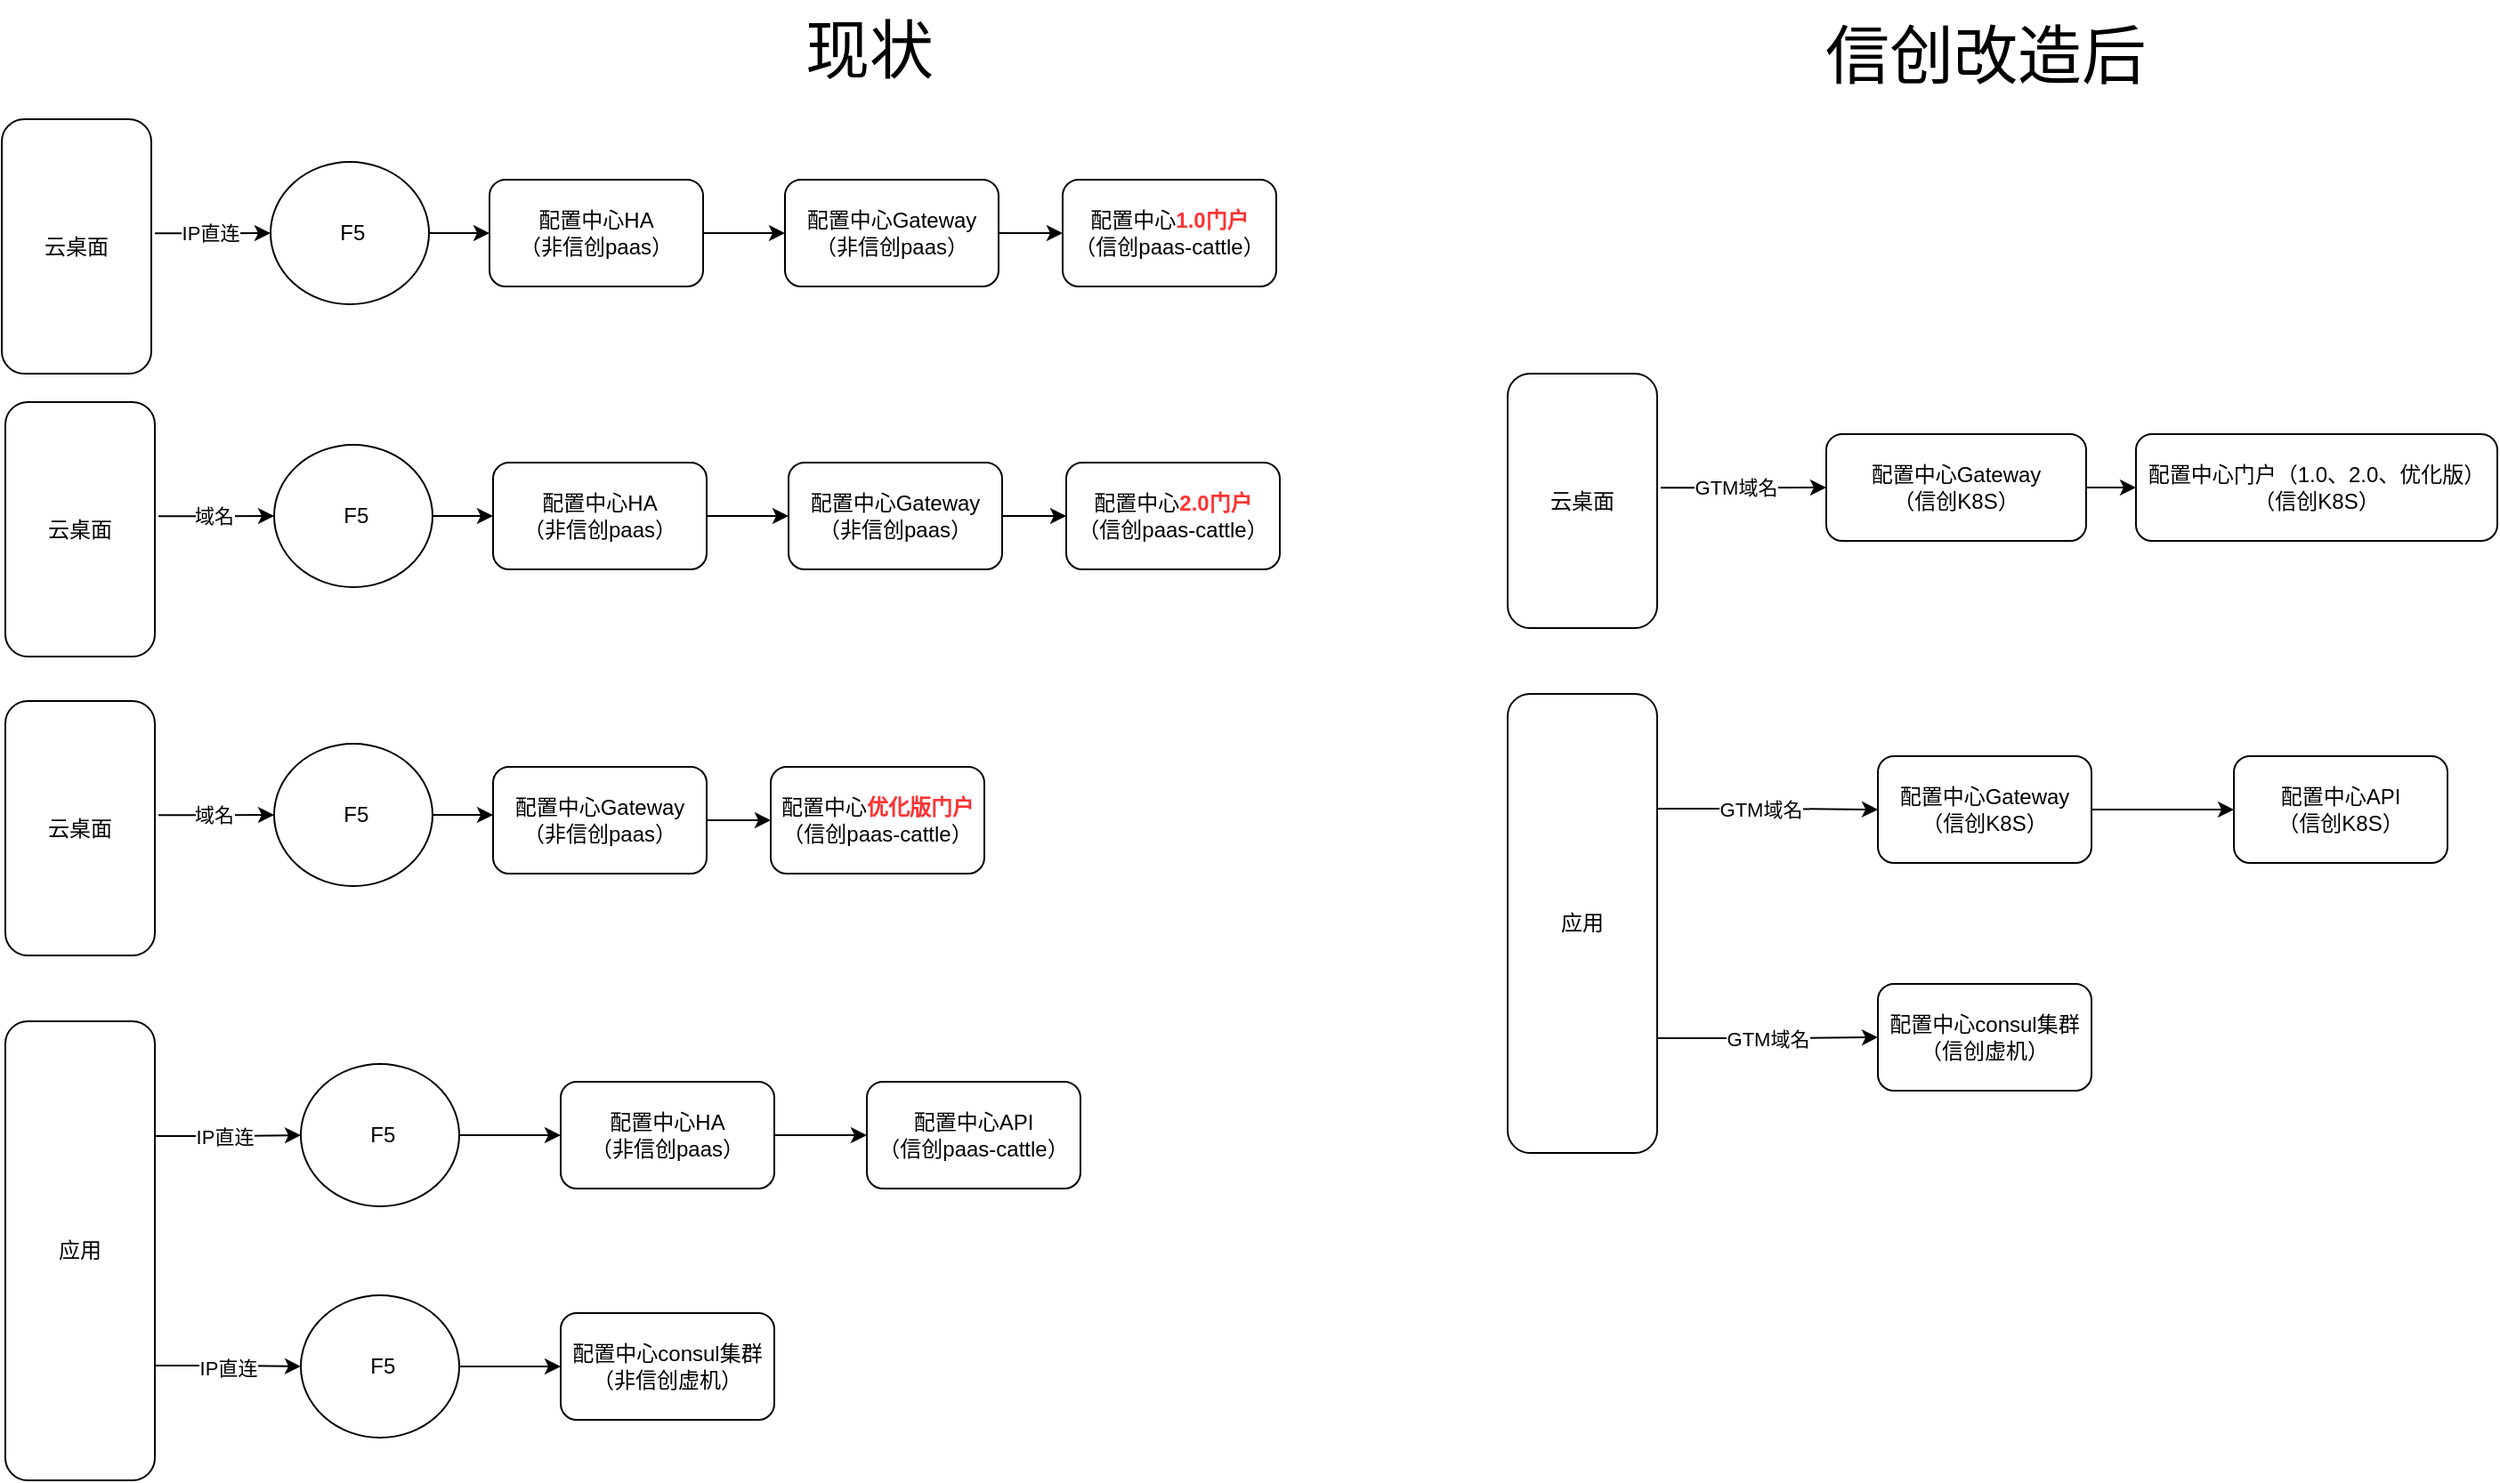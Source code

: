 <mxfile version="24.3.1" type="github">
  <diagram name="第 1 页" id="qkEo3PlIYUVJd1HWOqHY">
    <mxGraphModel dx="1758" dy="800" grid="0" gridSize="10" guides="1" tooltips="1" connect="1" arrows="1" fold="1" page="1" pageScale="1" pageWidth="827" pageHeight="1169" math="0" shadow="0">
      <root>
        <mxCell id="0" />
        <mxCell id="1" parent="0" />
        <mxCell id="TvnW7CxjGbQYXzCXLSWN-12" style="edgeStyle=orthogonalEdgeStyle;rounded=0;orthogonalLoop=1;jettySize=auto;html=1;exitX=1;exitY=0.25;exitDx=0;exitDy=0;entryX=0;entryY=0.5;entryDx=0;entryDy=0;" edge="1" parent="1" source="TvnW7CxjGbQYXzCXLSWN-7" target="TvnW7CxjGbQYXzCXLSWN-8">
          <mxGeometry relative="1" as="geometry" />
        </mxCell>
        <mxCell id="TvnW7CxjGbQYXzCXLSWN-16" value="IP直连" style="edgeLabel;html=1;align=center;verticalAlign=middle;resizable=0;points=[];" vertex="1" connectable="0" parent="TvnW7CxjGbQYXzCXLSWN-12">
          <mxGeometry x="-0.068" y="1" relative="1" as="geometry">
            <mxPoint y="1" as="offset" />
          </mxGeometry>
        </mxCell>
        <mxCell id="TvnW7CxjGbQYXzCXLSWN-14" style="edgeStyle=orthogonalEdgeStyle;rounded=0;orthogonalLoop=1;jettySize=auto;html=1;exitX=1;exitY=0.75;exitDx=0;exitDy=0;entryX=0;entryY=0.5;entryDx=0;entryDy=0;" edge="1" parent="1" source="TvnW7CxjGbQYXzCXLSWN-7" target="TvnW7CxjGbQYXzCXLSWN-33">
          <mxGeometry relative="1" as="geometry">
            <mxPoint x="185" y="781" as="targetPoint" />
          </mxGeometry>
        </mxCell>
        <mxCell id="TvnW7CxjGbQYXzCXLSWN-17" value="IP直连" style="edgeLabel;html=1;align=center;verticalAlign=middle;resizable=0;points=[];" vertex="1" connectable="0" parent="TvnW7CxjGbQYXzCXLSWN-14">
          <mxGeometry x="0.004" relative="1" as="geometry">
            <mxPoint y="1" as="offset" />
          </mxGeometry>
        </mxCell>
        <mxCell id="TvnW7CxjGbQYXzCXLSWN-7" value="应用" style="rounded=1;whiteSpace=wrap;html=1;" vertex="1" parent="1">
          <mxGeometry x="28" y="590" width="84" height="258" as="geometry" />
        </mxCell>
        <mxCell id="TvnW7CxjGbQYXzCXLSWN-13" style="edgeStyle=orthogonalEdgeStyle;rounded=0;orthogonalLoop=1;jettySize=auto;html=1;exitX=1;exitY=0.5;exitDx=0;exitDy=0;entryX=0;entryY=0.5;entryDx=0;entryDy=0;" edge="1" parent="1" source="TvnW7CxjGbQYXzCXLSWN-8" target="TvnW7CxjGbQYXzCXLSWN-9">
          <mxGeometry relative="1" as="geometry" />
        </mxCell>
        <mxCell id="TvnW7CxjGbQYXzCXLSWN-8" value="&amp;nbsp;F5" style="ellipse;whiteSpace=wrap;html=1;" vertex="1" parent="1">
          <mxGeometry x="194" y="614" width="89" height="80" as="geometry" />
        </mxCell>
        <mxCell id="TvnW7CxjGbQYXzCXLSWN-32" value="" style="edgeStyle=orthogonalEdgeStyle;rounded=0;orthogonalLoop=1;jettySize=auto;html=1;" edge="1" parent="1" source="TvnW7CxjGbQYXzCXLSWN-9" target="TvnW7CxjGbQYXzCXLSWN-31">
          <mxGeometry relative="1" as="geometry" />
        </mxCell>
        <mxCell id="TvnW7CxjGbQYXzCXLSWN-9" value="配置中心HA&lt;br&gt;（非信创paas）" style="rounded=1;whiteSpace=wrap;html=1;" vertex="1" parent="1">
          <mxGeometry x="340" y="624" width="120" height="60" as="geometry" />
        </mxCell>
        <mxCell id="TvnW7CxjGbQYXzCXLSWN-15" style="edgeStyle=orthogonalEdgeStyle;rounded=0;orthogonalLoop=1;jettySize=auto;html=1;exitX=1;exitY=0.5;exitDx=0;exitDy=0;entryX=0;entryY=0.5;entryDx=0;entryDy=0;" edge="1" parent="1" source="TvnW7CxjGbQYXzCXLSWN-33" target="TvnW7CxjGbQYXzCXLSWN-11">
          <mxGeometry relative="1" as="geometry">
            <mxPoint x="356" y="784" as="sourcePoint" />
          </mxGeometry>
        </mxCell>
        <mxCell id="TvnW7CxjGbQYXzCXLSWN-11" value="配置中心consul集群&lt;div&gt;（非信创虚机）&lt;/div&gt;" style="rounded=1;whiteSpace=wrap;html=1;" vertex="1" parent="1">
          <mxGeometry x="340" y="754" width="120" height="60" as="geometry" />
        </mxCell>
        <mxCell id="TvnW7CxjGbQYXzCXLSWN-18" style="edgeStyle=orthogonalEdgeStyle;rounded=0;orthogonalLoop=1;jettySize=auto;html=1;exitX=1;exitY=0.25;exitDx=0;exitDy=0;" edge="1" parent="1" source="TvnW7CxjGbQYXzCXLSWN-22" target="TvnW7CxjGbQYXzCXLSWN-25">
          <mxGeometry relative="1" as="geometry">
            <mxPoint x="1080" y="470" as="targetPoint" />
          </mxGeometry>
        </mxCell>
        <mxCell id="TvnW7CxjGbQYXzCXLSWN-19" value="GTM域名" style="edgeLabel;html=1;align=center;verticalAlign=middle;resizable=0;points=[];" vertex="1" connectable="0" parent="TvnW7CxjGbQYXzCXLSWN-18">
          <mxGeometry x="-0.068" y="1" relative="1" as="geometry">
            <mxPoint y="1" as="offset" />
          </mxGeometry>
        </mxCell>
        <mxCell id="TvnW7CxjGbQYXzCXLSWN-20" style="edgeStyle=orthogonalEdgeStyle;rounded=0;orthogonalLoop=1;jettySize=auto;html=1;exitX=1;exitY=0.75;exitDx=0;exitDy=0;entryX=0;entryY=0.5;entryDx=0;entryDy=0;" edge="1" parent="1" source="TvnW7CxjGbQYXzCXLSWN-22" target="TvnW7CxjGbQYXzCXLSWN-28">
          <mxGeometry relative="1" as="geometry">
            <mxPoint x="1080" y="600" as="targetPoint" />
          </mxGeometry>
        </mxCell>
        <mxCell id="TvnW7CxjGbQYXzCXLSWN-21" value="GTM域名" style="edgeLabel;html=1;align=center;verticalAlign=middle;resizable=0;points=[];" vertex="1" connectable="0" parent="TvnW7CxjGbQYXzCXLSWN-20">
          <mxGeometry x="0.004" relative="1" as="geometry">
            <mxPoint y="1" as="offset" />
          </mxGeometry>
        </mxCell>
        <mxCell id="TvnW7CxjGbQYXzCXLSWN-22" value="应用" style="rounded=1;whiteSpace=wrap;html=1;" vertex="1" parent="1">
          <mxGeometry x="872" y="406" width="84" height="258" as="geometry" />
        </mxCell>
        <mxCell id="TvnW7CxjGbQYXzCXLSWN-30" value="" style="edgeStyle=orthogonalEdgeStyle;rounded=0;orthogonalLoop=1;jettySize=auto;html=1;" edge="1" parent="1" source="TvnW7CxjGbQYXzCXLSWN-25" target="TvnW7CxjGbQYXzCXLSWN-29">
          <mxGeometry relative="1" as="geometry" />
        </mxCell>
        <mxCell id="TvnW7CxjGbQYXzCXLSWN-25" value="配置中心Gateway&lt;div&gt;（信创K8S）&lt;/div&gt;" style="rounded=1;whiteSpace=wrap;html=1;" vertex="1" parent="1">
          <mxGeometry x="1080" y="441" width="120" height="60" as="geometry" />
        </mxCell>
        <mxCell id="TvnW7CxjGbQYXzCXLSWN-28" value="配置中心consul集群&lt;div&gt;（信创虚机）&lt;/div&gt;" style="rounded=1;whiteSpace=wrap;html=1;" vertex="1" parent="1">
          <mxGeometry x="1080" y="569" width="120" height="60" as="geometry" />
        </mxCell>
        <mxCell id="TvnW7CxjGbQYXzCXLSWN-29" value="配置中心API&lt;div&gt;（信创K8S）&lt;/div&gt;" style="whiteSpace=wrap;html=1;rounded=1;" vertex="1" parent="1">
          <mxGeometry x="1280" y="441" width="120" height="60" as="geometry" />
        </mxCell>
        <mxCell id="TvnW7CxjGbQYXzCXLSWN-31" value="配置中心API&lt;div&gt;（信创paas-cattle）&lt;/div&gt;" style="whiteSpace=wrap;html=1;rounded=1;" vertex="1" parent="1">
          <mxGeometry x="512" y="624" width="120" height="60" as="geometry" />
        </mxCell>
        <mxCell id="TvnW7CxjGbQYXzCXLSWN-33" value="&amp;nbsp;F5" style="ellipse;whiteSpace=wrap;html=1;" vertex="1" parent="1">
          <mxGeometry x="194" y="744" width="89" height="80" as="geometry" />
        </mxCell>
        <mxCell id="TvnW7CxjGbQYXzCXLSWN-36" style="edgeStyle=orthogonalEdgeStyle;rounded=0;orthogonalLoop=1;jettySize=auto;html=1;exitX=1.024;exitY=0.448;exitDx=0;exitDy=0;entryX=0;entryY=0.5;entryDx=0;entryDy=0;exitPerimeter=0;" edge="1" parent="1" source="TvnW7CxjGbQYXzCXLSWN-40" target="TvnW7CxjGbQYXzCXLSWN-42">
          <mxGeometry relative="1" as="geometry" />
        </mxCell>
        <mxCell id="TvnW7CxjGbQYXzCXLSWN-37" value="IP直连" style="edgeLabel;html=1;align=center;verticalAlign=middle;resizable=0;points=[];" vertex="1" connectable="0" parent="TvnW7CxjGbQYXzCXLSWN-36">
          <mxGeometry x="-0.068" y="1" relative="1" as="geometry">
            <mxPoint y="1" as="offset" />
          </mxGeometry>
        </mxCell>
        <mxCell id="TvnW7CxjGbQYXzCXLSWN-40" value="云桌面" style="rounded=1;whiteSpace=wrap;html=1;" vertex="1" parent="1">
          <mxGeometry x="26" y="83" width="84" height="143" as="geometry" />
        </mxCell>
        <mxCell id="TvnW7CxjGbQYXzCXLSWN-41" style="edgeStyle=orthogonalEdgeStyle;rounded=0;orthogonalLoop=1;jettySize=auto;html=1;exitX=1;exitY=0.5;exitDx=0;exitDy=0;entryX=0;entryY=0.5;entryDx=0;entryDy=0;" edge="1" parent="1" source="TvnW7CxjGbQYXzCXLSWN-42" target="TvnW7CxjGbQYXzCXLSWN-44">
          <mxGeometry relative="1" as="geometry" />
        </mxCell>
        <mxCell id="TvnW7CxjGbQYXzCXLSWN-42" value="&amp;nbsp;F5" style="ellipse;whiteSpace=wrap;html=1;" vertex="1" parent="1">
          <mxGeometry x="177" y="107" width="89" height="80" as="geometry" />
        </mxCell>
        <mxCell id="TvnW7CxjGbQYXzCXLSWN-50" value="" style="edgeStyle=orthogonalEdgeStyle;rounded=0;orthogonalLoop=1;jettySize=auto;html=1;" edge="1" parent="1" source="TvnW7CxjGbQYXzCXLSWN-44" target="TvnW7CxjGbQYXzCXLSWN-49">
          <mxGeometry relative="1" as="geometry" />
        </mxCell>
        <mxCell id="TvnW7CxjGbQYXzCXLSWN-44" value="配置中心HA&lt;br&gt;（非信创paas）" style="rounded=1;whiteSpace=wrap;html=1;" vertex="1" parent="1">
          <mxGeometry x="300" y="117" width="120" height="60" as="geometry" />
        </mxCell>
        <mxCell id="TvnW7CxjGbQYXzCXLSWN-47" value="配置中心&lt;b&gt;&lt;font color=&quot;#ff3333&quot;&gt;1.0门户&lt;/font&gt;&lt;/b&gt;&lt;div&gt;（信创paas-cattle）&lt;/div&gt;" style="whiteSpace=wrap;html=1;rounded=1;" vertex="1" parent="1">
          <mxGeometry x="622" y="117" width="120" height="60" as="geometry" />
        </mxCell>
        <mxCell id="TvnW7CxjGbQYXzCXLSWN-51" value="" style="edgeStyle=orthogonalEdgeStyle;rounded=0;orthogonalLoop=1;jettySize=auto;html=1;" edge="1" parent="1" source="TvnW7CxjGbQYXzCXLSWN-49" target="TvnW7CxjGbQYXzCXLSWN-47">
          <mxGeometry relative="1" as="geometry" />
        </mxCell>
        <mxCell id="TvnW7CxjGbQYXzCXLSWN-49" value="配置中心Gateway&lt;br&gt;（非信创paas）" style="rounded=1;whiteSpace=wrap;html=1;" vertex="1" parent="1">
          <mxGeometry x="466" y="117" width="120" height="60" as="geometry" />
        </mxCell>
        <mxCell id="TvnW7CxjGbQYXzCXLSWN-52" style="edgeStyle=orthogonalEdgeStyle;rounded=0;orthogonalLoop=1;jettySize=auto;html=1;exitX=1.024;exitY=0.448;exitDx=0;exitDy=0;entryX=0;entryY=0.5;entryDx=0;entryDy=0;exitPerimeter=0;" edge="1" parent="1" source="TvnW7CxjGbQYXzCXLSWN-54" target="TvnW7CxjGbQYXzCXLSWN-56">
          <mxGeometry relative="1" as="geometry" />
        </mxCell>
        <mxCell id="TvnW7CxjGbQYXzCXLSWN-53" value="域名" style="edgeLabel;html=1;align=center;verticalAlign=middle;resizable=0;points=[];" vertex="1" connectable="0" parent="TvnW7CxjGbQYXzCXLSWN-52">
          <mxGeometry x="-0.068" y="1" relative="1" as="geometry">
            <mxPoint y="1" as="offset" />
          </mxGeometry>
        </mxCell>
        <mxCell id="TvnW7CxjGbQYXzCXLSWN-54" value="云桌面" style="rounded=1;whiteSpace=wrap;html=1;" vertex="1" parent="1">
          <mxGeometry x="28" y="242" width="84" height="143" as="geometry" />
        </mxCell>
        <mxCell id="TvnW7CxjGbQYXzCXLSWN-55" style="edgeStyle=orthogonalEdgeStyle;rounded=0;orthogonalLoop=1;jettySize=auto;html=1;exitX=1;exitY=0.5;exitDx=0;exitDy=0;entryX=0;entryY=0.5;entryDx=0;entryDy=0;" edge="1" parent="1" source="TvnW7CxjGbQYXzCXLSWN-56" target="TvnW7CxjGbQYXzCXLSWN-58">
          <mxGeometry relative="1" as="geometry" />
        </mxCell>
        <mxCell id="TvnW7CxjGbQYXzCXLSWN-56" value="&amp;nbsp;F5" style="ellipse;whiteSpace=wrap;html=1;" vertex="1" parent="1">
          <mxGeometry x="179" y="266" width="89" height="80" as="geometry" />
        </mxCell>
        <mxCell id="TvnW7CxjGbQYXzCXLSWN-57" value="" style="edgeStyle=orthogonalEdgeStyle;rounded=0;orthogonalLoop=1;jettySize=auto;html=1;" edge="1" parent="1" source="TvnW7CxjGbQYXzCXLSWN-58" target="TvnW7CxjGbQYXzCXLSWN-61">
          <mxGeometry relative="1" as="geometry" />
        </mxCell>
        <mxCell id="TvnW7CxjGbQYXzCXLSWN-58" value="配置中心HA&lt;br&gt;（非信创paas）" style="rounded=1;whiteSpace=wrap;html=1;" vertex="1" parent="1">
          <mxGeometry x="302" y="276" width="120" height="60" as="geometry" />
        </mxCell>
        <mxCell id="TvnW7CxjGbQYXzCXLSWN-59" value="配置中心&lt;b&gt;&lt;font color=&quot;#ff3333&quot;&gt;2.0门户&lt;/font&gt;&lt;/b&gt;&lt;div&gt;（信创paas-cattle）&lt;/div&gt;" style="whiteSpace=wrap;html=1;rounded=1;" vertex="1" parent="1">
          <mxGeometry x="624" y="276" width="120" height="60" as="geometry" />
        </mxCell>
        <mxCell id="TvnW7CxjGbQYXzCXLSWN-60" value="" style="edgeStyle=orthogonalEdgeStyle;rounded=0;orthogonalLoop=1;jettySize=auto;html=1;" edge="1" parent="1" source="TvnW7CxjGbQYXzCXLSWN-61" target="TvnW7CxjGbQYXzCXLSWN-59">
          <mxGeometry relative="1" as="geometry" />
        </mxCell>
        <mxCell id="TvnW7CxjGbQYXzCXLSWN-61" value="配置中心Gateway&lt;br&gt;（非信创paas）" style="rounded=1;whiteSpace=wrap;html=1;" vertex="1" parent="1">
          <mxGeometry x="468" y="276" width="120" height="60" as="geometry" />
        </mxCell>
        <mxCell id="TvnW7CxjGbQYXzCXLSWN-62" style="edgeStyle=orthogonalEdgeStyle;rounded=0;orthogonalLoop=1;jettySize=auto;html=1;exitX=1.024;exitY=0.448;exitDx=0;exitDy=0;entryX=0;entryY=0.5;entryDx=0;entryDy=0;exitPerimeter=0;" edge="1" parent="1" source="TvnW7CxjGbQYXzCXLSWN-64" target="TvnW7CxjGbQYXzCXLSWN-66">
          <mxGeometry relative="1" as="geometry" />
        </mxCell>
        <mxCell id="TvnW7CxjGbQYXzCXLSWN-63" value="域名" style="edgeLabel;html=1;align=center;verticalAlign=middle;resizable=0;points=[];" vertex="1" connectable="0" parent="TvnW7CxjGbQYXzCXLSWN-62">
          <mxGeometry x="-0.068" y="1" relative="1" as="geometry">
            <mxPoint y="1" as="offset" />
          </mxGeometry>
        </mxCell>
        <mxCell id="TvnW7CxjGbQYXzCXLSWN-64" value="云桌面" style="rounded=1;whiteSpace=wrap;html=1;" vertex="1" parent="1">
          <mxGeometry x="28" y="410" width="84" height="143" as="geometry" />
        </mxCell>
        <mxCell id="TvnW7CxjGbQYXzCXLSWN-65" style="edgeStyle=orthogonalEdgeStyle;rounded=0;orthogonalLoop=1;jettySize=auto;html=1;exitX=1;exitY=0.5;exitDx=0;exitDy=0;entryX=0;entryY=0.5;entryDx=0;entryDy=0;" edge="1" parent="1" source="TvnW7CxjGbQYXzCXLSWN-66">
          <mxGeometry relative="1" as="geometry">
            <mxPoint x="302" y="474" as="targetPoint" />
          </mxGeometry>
        </mxCell>
        <mxCell id="TvnW7CxjGbQYXzCXLSWN-66" value="&amp;nbsp;F5" style="ellipse;whiteSpace=wrap;html=1;" vertex="1" parent="1">
          <mxGeometry x="179" y="434" width="89" height="80" as="geometry" />
        </mxCell>
        <mxCell id="TvnW7CxjGbQYXzCXLSWN-69" value="配置中心&lt;b&gt;&lt;font color=&quot;#ff3333&quot;&gt;优化版门户&lt;/font&gt;&lt;/b&gt;&lt;div&gt;（信创paas-cattle）&lt;/div&gt;" style="whiteSpace=wrap;html=1;rounded=1;" vertex="1" parent="1">
          <mxGeometry x="458" y="447" width="120" height="60" as="geometry" />
        </mxCell>
        <mxCell id="TvnW7CxjGbQYXzCXLSWN-70" value="" style="edgeStyle=orthogonalEdgeStyle;rounded=0;orthogonalLoop=1;jettySize=auto;html=1;" edge="1" parent="1" source="TvnW7CxjGbQYXzCXLSWN-71" target="TvnW7CxjGbQYXzCXLSWN-69">
          <mxGeometry relative="1" as="geometry" />
        </mxCell>
        <mxCell id="TvnW7CxjGbQYXzCXLSWN-71" value="配置中心Gateway&lt;br&gt;（非信创paas）" style="rounded=1;whiteSpace=wrap;html=1;" vertex="1" parent="1">
          <mxGeometry x="302" y="447" width="120" height="60" as="geometry" />
        </mxCell>
        <mxCell id="TvnW7CxjGbQYXzCXLSWN-72" style="edgeStyle=orthogonalEdgeStyle;rounded=0;orthogonalLoop=1;jettySize=auto;html=1;exitX=1.024;exitY=0.448;exitDx=0;exitDy=0;entryX=0;entryY=0.5;entryDx=0;entryDy=0;exitPerimeter=0;" edge="1" parent="1" source="TvnW7CxjGbQYXzCXLSWN-74" target="TvnW7CxjGbQYXzCXLSWN-81">
          <mxGeometry relative="1" as="geometry">
            <mxPoint x="1023" y="290" as="targetPoint" />
          </mxGeometry>
        </mxCell>
        <mxCell id="TvnW7CxjGbQYXzCXLSWN-83" value="GTM域名" style="edgeLabel;html=1;align=center;verticalAlign=middle;resizable=0;points=[];" vertex="1" connectable="0" parent="TvnW7CxjGbQYXzCXLSWN-72">
          <mxGeometry x="-0.162" relative="1" as="geometry">
            <mxPoint x="3" as="offset" />
          </mxGeometry>
        </mxCell>
        <mxCell id="TvnW7CxjGbQYXzCXLSWN-74" value="云桌面" style="rounded=1;whiteSpace=wrap;html=1;" vertex="1" parent="1">
          <mxGeometry x="872" y="226" width="84" height="143" as="geometry" />
        </mxCell>
        <mxCell id="TvnW7CxjGbQYXzCXLSWN-80" value="" style="edgeStyle=orthogonalEdgeStyle;rounded=0;orthogonalLoop=1;jettySize=auto;html=1;" edge="1" parent="1" source="TvnW7CxjGbQYXzCXLSWN-81" target="TvnW7CxjGbQYXzCXLSWN-82">
          <mxGeometry relative="1" as="geometry" />
        </mxCell>
        <mxCell id="TvnW7CxjGbQYXzCXLSWN-81" value="配置中心Gateway&lt;div&gt;（信创K8S）&lt;/div&gt;" style="rounded=1;whiteSpace=wrap;html=1;" vertex="1" parent="1">
          <mxGeometry x="1050.98" y="260" width="146.02" height="60" as="geometry" />
        </mxCell>
        <mxCell id="TvnW7CxjGbQYXzCXLSWN-82" value="配置中心门户（1.0、2.0、优化版）&lt;div&gt;（信创K8S）&lt;/div&gt;" style="whiteSpace=wrap;html=1;rounded=1;" vertex="1" parent="1">
          <mxGeometry x="1224.98" y="260" width="203.02" height="60" as="geometry" />
        </mxCell>
        <mxCell id="TvnW7CxjGbQYXzCXLSWN-84" value="&lt;font style=&quot;font-size: 36px;&quot;&gt;现状&lt;/font&gt;" style="text;html=1;align=center;verticalAlign=middle;resizable=0;points=[];autosize=1;strokeColor=none;fillColor=none;" vertex="1" parent="1">
          <mxGeometry x="468" y="16" width="90" height="55" as="geometry" />
        </mxCell>
        <mxCell id="TvnW7CxjGbQYXzCXLSWN-85" value="&lt;span style=&quot;font-size: 36px;&quot;&gt;信创改造后&lt;/span&gt;" style="text;html=1;align=center;verticalAlign=middle;resizable=0;points=[];autosize=1;strokeColor=none;fillColor=none;" vertex="1" parent="1">
          <mxGeometry x="1041" y="19" width="198" height="55" as="geometry" />
        </mxCell>
      </root>
    </mxGraphModel>
  </diagram>
</mxfile>
